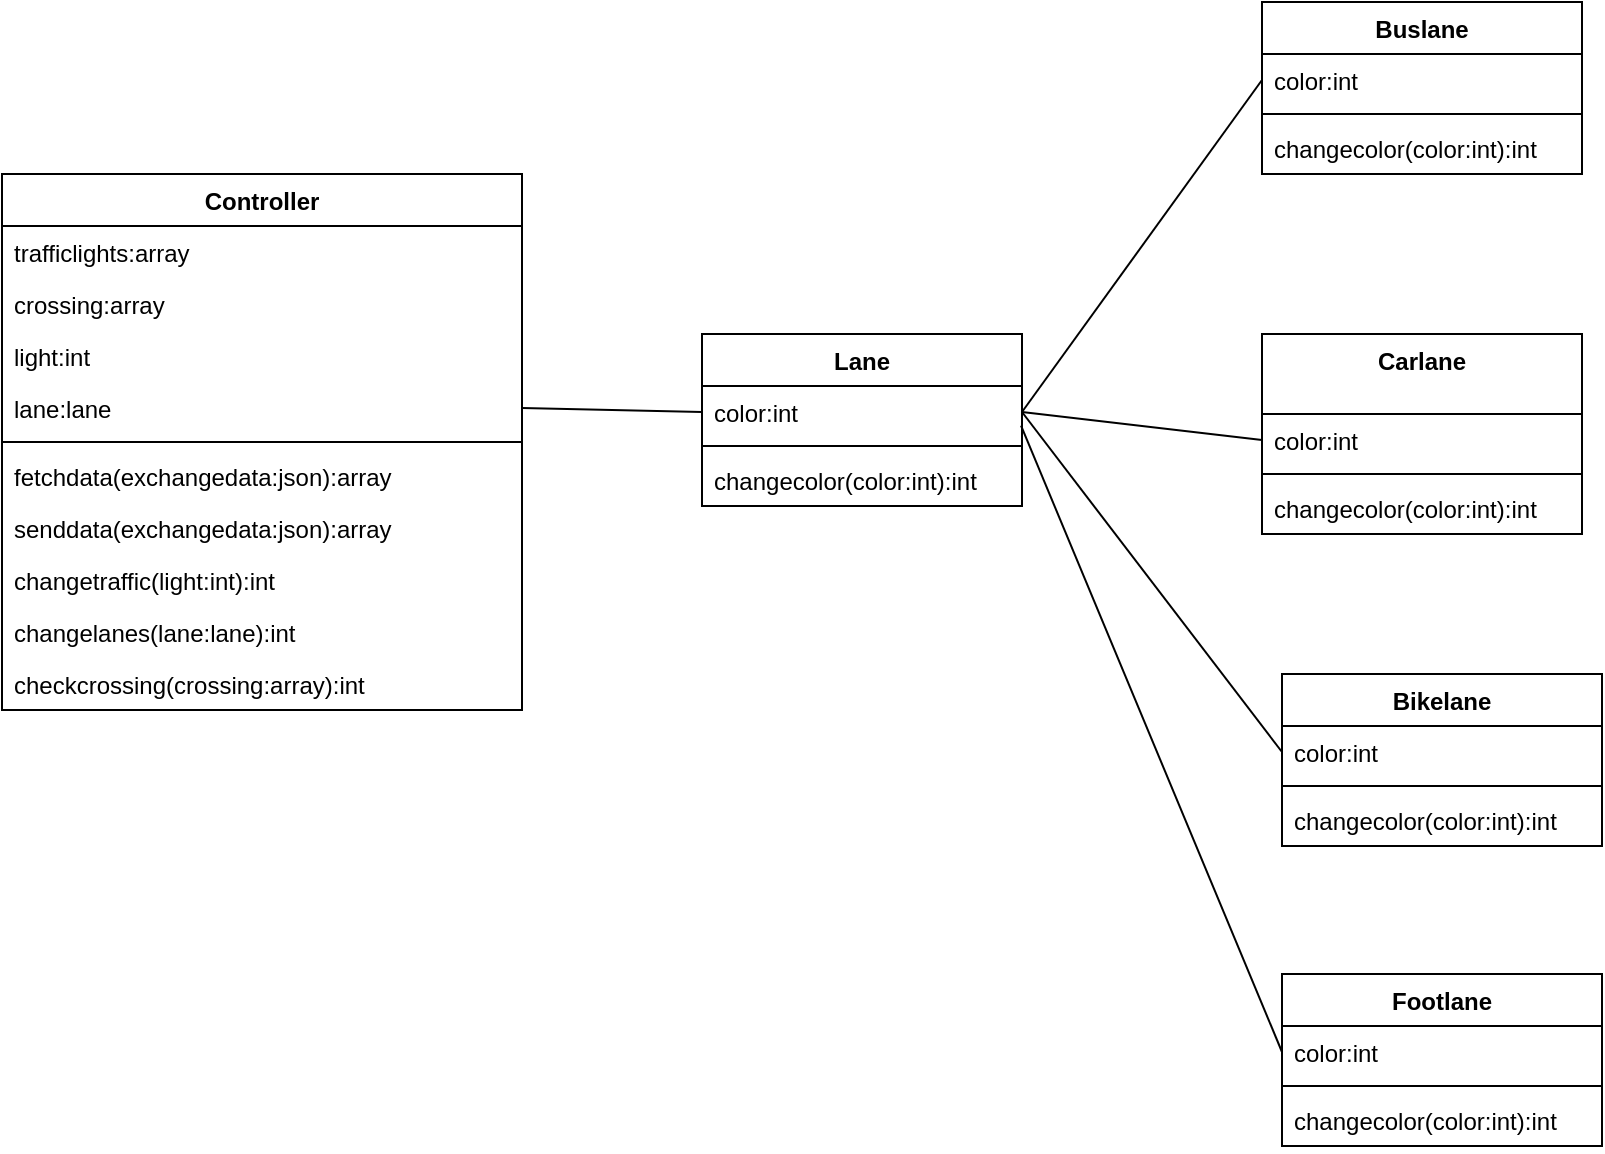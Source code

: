 <mxfile version="13.7.3" type="device"><diagram id="sF0wpHI_SSjKO5T1qg9A" name="Page-1"><mxGraphModel dx="1447" dy="1921" grid="1" gridSize="10" guides="1" tooltips="1" connect="1" arrows="1" fold="1" page="1" pageScale="1" pageWidth="827" pageHeight="1169" math="0" shadow="0"><root><mxCell id="0"/><mxCell id="1" parent="0"/><mxCell id="5aFZtZPKA3eL1B2ZATc9-1" value="Controller" style="swimlane;fontStyle=1;align=center;verticalAlign=top;childLayout=stackLayout;horizontal=1;startSize=26;horizontalStack=0;resizeParent=1;resizeParentMax=0;resizeLast=0;collapsible=1;marginBottom=0;" vertex="1" parent="1"><mxGeometry x="310" y="40" width="260" height="268" as="geometry"><mxRectangle x="280" y="80" width="90" height="26" as="alternateBounds"/></mxGeometry></mxCell><mxCell id="5aFZtZPKA3eL1B2ZATc9-2" value="trafficlights:array" style="text;strokeColor=none;fillColor=none;align=left;verticalAlign=top;spacingLeft=4;spacingRight=4;overflow=hidden;rotatable=0;points=[[0,0.5],[1,0.5]];portConstraint=eastwest;" vertex="1" parent="5aFZtZPKA3eL1B2ZATc9-1"><mxGeometry y="26" width="260" height="26" as="geometry"/></mxCell><mxCell id="5aFZtZPKA3eL1B2ZATc9-25" value="crossing:array" style="text;strokeColor=none;fillColor=none;align=left;verticalAlign=top;spacingLeft=4;spacingRight=4;overflow=hidden;rotatable=0;points=[[0,0.5],[1,0.5]];portConstraint=eastwest;" vertex="1" parent="5aFZtZPKA3eL1B2ZATc9-1"><mxGeometry y="52" width="260" height="26" as="geometry"/></mxCell><mxCell id="5aFZtZPKA3eL1B2ZATc9-23" value="light:int" style="text;strokeColor=none;fillColor=none;align=left;verticalAlign=top;spacingLeft=4;spacingRight=4;overflow=hidden;rotatable=0;points=[[0,0.5],[1,0.5]];portConstraint=eastwest;" vertex="1" parent="5aFZtZPKA3eL1B2ZATc9-1"><mxGeometry y="78" width="260" height="26" as="geometry"/></mxCell><mxCell id="5aFZtZPKA3eL1B2ZATc9-28" value="lane:lane" style="text;strokeColor=none;fillColor=none;align=left;verticalAlign=top;spacingLeft=4;spacingRight=4;overflow=hidden;rotatable=0;points=[[0,0.5],[1,0.5]];portConstraint=eastwest;" vertex="1" parent="5aFZtZPKA3eL1B2ZATc9-1"><mxGeometry y="104" width="260" height="26" as="geometry"/></mxCell><mxCell id="5aFZtZPKA3eL1B2ZATc9-3" value="" style="line;strokeWidth=1;fillColor=none;align=left;verticalAlign=middle;spacingTop=-1;spacingLeft=3;spacingRight=3;rotatable=0;labelPosition=right;points=[];portConstraint=eastwest;" vertex="1" parent="5aFZtZPKA3eL1B2ZATc9-1"><mxGeometry y="130" width="260" height="8" as="geometry"/></mxCell><mxCell id="5aFZtZPKA3eL1B2ZATc9-4" value="fetchdata(exchangedata:json):array" style="text;strokeColor=none;fillColor=none;align=left;verticalAlign=top;spacingLeft=4;spacingRight=4;overflow=hidden;rotatable=0;points=[[0,0.5],[1,0.5]];portConstraint=eastwest;" vertex="1" parent="5aFZtZPKA3eL1B2ZATc9-1"><mxGeometry y="138" width="260" height="26" as="geometry"/></mxCell><mxCell id="5aFZtZPKA3eL1B2ZATc9-5" value="senddata(exchangedata:json):array" style="text;strokeColor=none;fillColor=none;align=left;verticalAlign=top;spacingLeft=4;spacingRight=4;overflow=hidden;rotatable=0;points=[[0,0.5],[1,0.5]];portConstraint=eastwest;" vertex="1" parent="5aFZtZPKA3eL1B2ZATc9-1"><mxGeometry y="164" width="260" height="26" as="geometry"/></mxCell><mxCell id="5aFZtZPKA3eL1B2ZATc9-22" value="changetraffic(light:int):int" style="text;strokeColor=none;fillColor=none;align=left;verticalAlign=top;spacingLeft=4;spacingRight=4;overflow=hidden;rotatable=0;points=[[0,0.5],[1,0.5]];portConstraint=eastwest;" vertex="1" parent="5aFZtZPKA3eL1B2ZATc9-1"><mxGeometry y="190" width="260" height="26" as="geometry"/></mxCell><mxCell id="5aFZtZPKA3eL1B2ZATc9-26" value="changelanes(lane:lane):int" style="text;strokeColor=none;fillColor=none;align=left;verticalAlign=top;spacingLeft=4;spacingRight=4;overflow=hidden;rotatable=0;points=[[0,0.5],[1,0.5]];portConstraint=eastwest;" vertex="1" parent="5aFZtZPKA3eL1B2ZATc9-1"><mxGeometry y="216" width="260" height="26" as="geometry"/></mxCell><mxCell id="5aFZtZPKA3eL1B2ZATc9-27" value="checkcrossing(crossing:array):int" style="text;strokeColor=none;fillColor=none;align=left;verticalAlign=top;spacingLeft=4;spacingRight=4;overflow=hidden;rotatable=0;points=[[0,0.5],[1,0.5]];portConstraint=eastwest;" vertex="1" parent="5aFZtZPKA3eL1B2ZATc9-1"><mxGeometry y="242" width="260" height="26" as="geometry"/></mxCell><mxCell id="5aFZtZPKA3eL1B2ZATc9-6" value="Buslane" style="swimlane;fontStyle=1;align=center;verticalAlign=top;childLayout=stackLayout;horizontal=1;startSize=26;horizontalStack=0;resizeParent=1;resizeParentMax=0;resizeLast=0;collapsible=1;marginBottom=0;" vertex="1" parent="1"><mxGeometry x="940" y="-46" width="160" height="86" as="geometry"/></mxCell><mxCell id="5aFZtZPKA3eL1B2ZATc9-7" value="color:int" style="text;strokeColor=none;fillColor=none;align=left;verticalAlign=top;spacingLeft=4;spacingRight=4;overflow=hidden;rotatable=0;points=[[0,0.5],[1,0.5]];portConstraint=eastwest;" vertex="1" parent="5aFZtZPKA3eL1B2ZATc9-6"><mxGeometry y="26" width="160" height="26" as="geometry"/></mxCell><mxCell id="5aFZtZPKA3eL1B2ZATc9-8" value="" style="line;strokeWidth=1;fillColor=none;align=left;verticalAlign=middle;spacingTop=-1;spacingLeft=3;spacingRight=3;rotatable=0;labelPosition=right;points=[];portConstraint=eastwest;" vertex="1" parent="5aFZtZPKA3eL1B2ZATc9-6"><mxGeometry y="52" width="160" height="8" as="geometry"/></mxCell><mxCell id="5aFZtZPKA3eL1B2ZATc9-9" value="changecolor(color:int):int" style="text;strokeColor=none;fillColor=none;align=left;verticalAlign=top;spacingLeft=4;spacingRight=4;overflow=hidden;rotatable=0;points=[[0,0.5],[1,0.5]];portConstraint=eastwest;" vertex="1" parent="5aFZtZPKA3eL1B2ZATc9-6"><mxGeometry y="60" width="160" height="26" as="geometry"/></mxCell><mxCell id="5aFZtZPKA3eL1B2ZATc9-10" value="Carlane" style="swimlane;fontStyle=1;align=center;verticalAlign=top;childLayout=stackLayout;horizontal=1;startSize=40;horizontalStack=0;resizeParent=1;resizeParentMax=0;resizeLast=0;collapsible=1;marginBottom=0;" vertex="1" parent="1"><mxGeometry x="940" y="120" width="160" height="100" as="geometry"/></mxCell><mxCell id="5aFZtZPKA3eL1B2ZATc9-11" value="color:int" style="text;strokeColor=none;fillColor=none;align=left;verticalAlign=top;spacingLeft=4;spacingRight=4;overflow=hidden;rotatable=0;points=[[0,0.5],[1,0.5]];portConstraint=eastwest;" vertex="1" parent="5aFZtZPKA3eL1B2ZATc9-10"><mxGeometry y="40" width="160" height="26" as="geometry"/></mxCell><mxCell id="5aFZtZPKA3eL1B2ZATc9-12" value="" style="line;strokeWidth=1;fillColor=none;align=left;verticalAlign=middle;spacingTop=-1;spacingLeft=3;spacingRight=3;rotatable=0;labelPosition=right;points=[];portConstraint=eastwest;" vertex="1" parent="5aFZtZPKA3eL1B2ZATc9-10"><mxGeometry y="66" width="160" height="8" as="geometry"/></mxCell><mxCell id="5aFZtZPKA3eL1B2ZATc9-13" value="changecolor(color:int):int" style="text;strokeColor=none;fillColor=none;align=left;verticalAlign=top;spacingLeft=4;spacingRight=4;overflow=hidden;rotatable=0;points=[[0,0.5],[1,0.5]];portConstraint=eastwest;" vertex="1" parent="5aFZtZPKA3eL1B2ZATc9-10"><mxGeometry y="74" width="160" height="26" as="geometry"/></mxCell><mxCell id="5aFZtZPKA3eL1B2ZATc9-14" value="Bikelane" style="swimlane;fontStyle=1;align=center;verticalAlign=top;childLayout=stackLayout;horizontal=1;startSize=26;horizontalStack=0;resizeParent=1;resizeParentMax=0;resizeLast=0;collapsible=1;marginBottom=0;" vertex="1" parent="1"><mxGeometry x="950" y="290" width="160" height="86" as="geometry"/></mxCell><mxCell id="5aFZtZPKA3eL1B2ZATc9-15" value="color:int" style="text;strokeColor=none;fillColor=none;align=left;verticalAlign=top;spacingLeft=4;spacingRight=4;overflow=hidden;rotatable=0;points=[[0,0.5],[1,0.5]];portConstraint=eastwest;" vertex="1" parent="5aFZtZPKA3eL1B2ZATc9-14"><mxGeometry y="26" width="160" height="26" as="geometry"/></mxCell><mxCell id="5aFZtZPKA3eL1B2ZATc9-16" value="" style="line;strokeWidth=1;fillColor=none;align=left;verticalAlign=middle;spacingTop=-1;spacingLeft=3;spacingRight=3;rotatable=0;labelPosition=right;points=[];portConstraint=eastwest;" vertex="1" parent="5aFZtZPKA3eL1B2ZATc9-14"><mxGeometry y="52" width="160" height="8" as="geometry"/></mxCell><mxCell id="5aFZtZPKA3eL1B2ZATc9-17" value="changecolor(color:int):int" style="text;strokeColor=none;fillColor=none;align=left;verticalAlign=top;spacingLeft=4;spacingRight=4;overflow=hidden;rotatable=0;points=[[0,0.5],[1,0.5]];portConstraint=eastwest;" vertex="1" parent="5aFZtZPKA3eL1B2ZATc9-14"><mxGeometry y="60" width="160" height="26" as="geometry"/></mxCell><mxCell id="5aFZtZPKA3eL1B2ZATc9-18" value="Footlane" style="swimlane;fontStyle=1;align=center;verticalAlign=top;childLayout=stackLayout;horizontal=1;startSize=26;horizontalStack=0;resizeParent=1;resizeParentMax=0;resizeLast=0;collapsible=1;marginBottom=0;" vertex="1" parent="1"><mxGeometry x="950" y="440" width="160" height="86" as="geometry"/></mxCell><mxCell id="5aFZtZPKA3eL1B2ZATc9-19" value="color:int" style="text;strokeColor=none;fillColor=none;align=left;verticalAlign=top;spacingLeft=4;spacingRight=4;overflow=hidden;rotatable=0;points=[[0,0.5],[1,0.5]];portConstraint=eastwest;" vertex="1" parent="5aFZtZPKA3eL1B2ZATc9-18"><mxGeometry y="26" width="160" height="26" as="geometry"/></mxCell><mxCell id="5aFZtZPKA3eL1B2ZATc9-20" value="" style="line;strokeWidth=1;fillColor=none;align=left;verticalAlign=middle;spacingTop=-1;spacingLeft=3;spacingRight=3;rotatable=0;labelPosition=right;points=[];portConstraint=eastwest;" vertex="1" parent="5aFZtZPKA3eL1B2ZATc9-18"><mxGeometry y="52" width="160" height="8" as="geometry"/></mxCell><mxCell id="5aFZtZPKA3eL1B2ZATc9-21" value="changecolor(color:int):int" style="text;strokeColor=none;fillColor=none;align=left;verticalAlign=top;spacingLeft=4;spacingRight=4;overflow=hidden;rotatable=0;points=[[0,0.5],[1,0.5]];portConstraint=eastwest;" vertex="1" parent="5aFZtZPKA3eL1B2ZATc9-18"><mxGeometry y="60" width="160" height="26" as="geometry"/></mxCell><mxCell id="5aFZtZPKA3eL1B2ZATc9-34" value="" style="endArrow=none;html=1;exitX=0;exitY=0.5;exitDx=0;exitDy=0;entryX=1;entryY=0.5;entryDx=0;entryDy=0;" edge="1" parent="1" source="5aFZtZPKA3eL1B2ZATc9-30" target="5aFZtZPKA3eL1B2ZATc9-28"><mxGeometry width="50" height="50" relative="1" as="geometry"><mxPoint x="560" y="330" as="sourcePoint"/><mxPoint x="590" y="173" as="targetPoint"/></mxGeometry></mxCell><mxCell id="5aFZtZPKA3eL1B2ZATc9-29" value="Lane" style="swimlane;fontStyle=1;align=center;verticalAlign=top;childLayout=stackLayout;horizontal=1;startSize=26;horizontalStack=0;resizeParent=1;resizeParentMax=0;resizeLast=0;collapsible=1;marginBottom=0;" vertex="1" parent="1"><mxGeometry x="660" y="120" width="160" height="86" as="geometry"/></mxCell><mxCell id="5aFZtZPKA3eL1B2ZATc9-30" value="color:int" style="text;strokeColor=none;fillColor=none;align=left;verticalAlign=top;spacingLeft=4;spacingRight=4;overflow=hidden;rotatable=0;points=[[0,0.5],[1,0.5]];portConstraint=eastwest;" vertex="1" parent="5aFZtZPKA3eL1B2ZATc9-29"><mxGeometry y="26" width="160" height="26" as="geometry"/></mxCell><mxCell id="5aFZtZPKA3eL1B2ZATc9-31" value="" style="line;strokeWidth=1;fillColor=none;align=left;verticalAlign=middle;spacingTop=-1;spacingLeft=3;spacingRight=3;rotatable=0;labelPosition=right;points=[];portConstraint=eastwest;" vertex="1" parent="5aFZtZPKA3eL1B2ZATc9-29"><mxGeometry y="52" width="160" height="8" as="geometry"/></mxCell><mxCell id="5aFZtZPKA3eL1B2ZATc9-32" value="changecolor(color:int):int" style="text;strokeColor=none;fillColor=none;align=left;verticalAlign=top;spacingLeft=4;spacingRight=4;overflow=hidden;rotatable=0;points=[[0,0.5],[1,0.5]];portConstraint=eastwest;" vertex="1" parent="5aFZtZPKA3eL1B2ZATc9-29"><mxGeometry y="60" width="160" height="26" as="geometry"/></mxCell><mxCell id="5aFZtZPKA3eL1B2ZATc9-35" value="" style="endArrow=none;html=1;entryX=0;entryY=0.5;entryDx=0;entryDy=0;exitX=1;exitY=0.5;exitDx=0;exitDy=0;" edge="1" parent="1" source="5aFZtZPKA3eL1B2ZATc9-30" target="5aFZtZPKA3eL1B2ZATc9-7"><mxGeometry width="50" height="50" relative="1" as="geometry"><mxPoint x="850" y="130" as="sourcePoint"/><mxPoint x="900" y="80" as="targetPoint"/></mxGeometry></mxCell><mxCell id="5aFZtZPKA3eL1B2ZATc9-36" value="" style="endArrow=none;html=1;entryX=0;entryY=0.5;entryDx=0;entryDy=0;exitX=1;exitY=0.5;exitDx=0;exitDy=0;" edge="1" parent="1" source="5aFZtZPKA3eL1B2ZATc9-30" target="5aFZtZPKA3eL1B2ZATc9-11"><mxGeometry width="50" height="50" relative="1" as="geometry"><mxPoint x="850" y="180" as="sourcePoint"/><mxPoint x="900" y="130" as="targetPoint"/></mxGeometry></mxCell><mxCell id="5aFZtZPKA3eL1B2ZATc9-37" value="" style="endArrow=none;html=1;entryX=1;entryY=0.5;entryDx=0;entryDy=0;exitX=0;exitY=0.5;exitDx=0;exitDy=0;" edge="1" parent="1" source="5aFZtZPKA3eL1B2ZATc9-15" target="5aFZtZPKA3eL1B2ZATc9-30"><mxGeometry width="50" height="50" relative="1" as="geometry"><mxPoint x="850" y="250" as="sourcePoint"/><mxPoint x="900" y="200" as="targetPoint"/></mxGeometry></mxCell><mxCell id="5aFZtZPKA3eL1B2ZATc9-38" value="" style="endArrow=none;html=1;entryX=0;entryY=0.5;entryDx=0;entryDy=0;exitX=0.997;exitY=0.763;exitDx=0;exitDy=0;exitPerimeter=0;" edge="1" parent="1" source="5aFZtZPKA3eL1B2ZATc9-30" target="5aFZtZPKA3eL1B2ZATc9-19"><mxGeometry width="50" height="50" relative="1" as="geometry"><mxPoint x="850" y="350" as="sourcePoint"/><mxPoint x="900" y="300" as="targetPoint"/></mxGeometry></mxCell></root></mxGraphModel></diagram></mxfile>